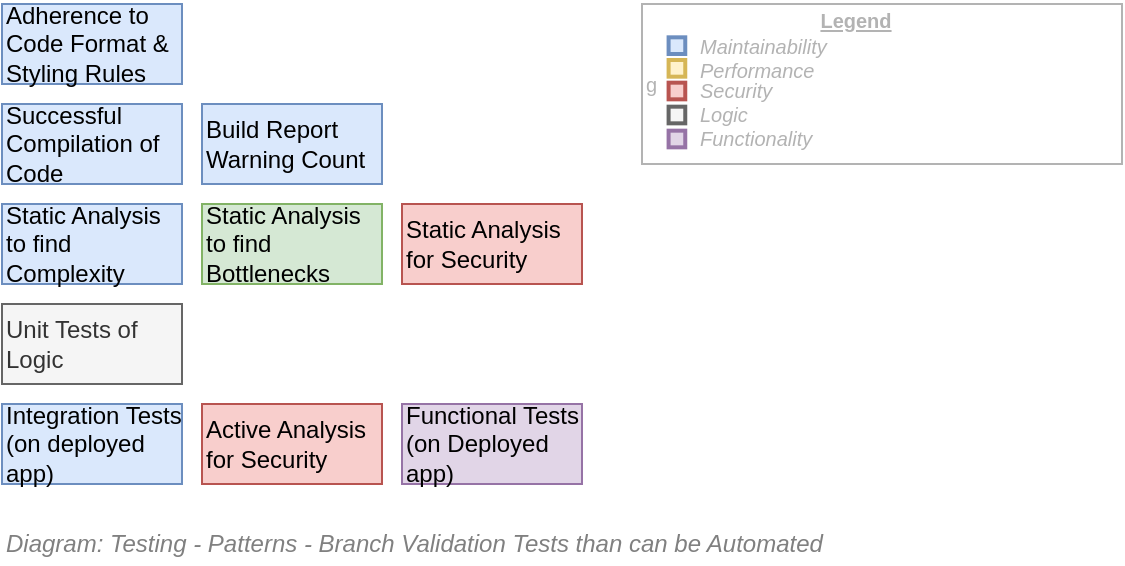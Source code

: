 <mxfile compressed="false" version="17.5.0" type="google">
  <diagram id="vJaIe024QUcnOqqceUci" name="Page-8">
    <mxGraphModel grid="1" page="1" gridSize="10" guides="1" tooltips="1" connect="1" arrows="1" fold="1" pageScale="1" pageWidth="827" pageHeight="1169" math="0" shadow="0">
      <root>
        <mxCell id="V2W_sSQIjvDGnYA8sgOU-0" />
        <mxCell id="V2W_sSQIjvDGnYA8sgOU-1" parent="V2W_sSQIjvDGnYA8sgOU-0" />
        <mxCell id="V2W_sSQIjvDGnYA8sgOU-2" value="Successful Compilation of Code" style="rounded=0;whiteSpace=wrap;html=1;fontSize=12;align=left;fillColor=#dae8fc;strokeColor=#6c8ebf;" vertex="1" parent="V2W_sSQIjvDGnYA8sgOU-1">
          <mxGeometry x="120" y="290" width="90" height="40" as="geometry" />
        </mxCell>
        <mxCell id="V2W_sSQIjvDGnYA8sgOU-3" value="Unit Tests of Logic" style="rounded=0;whiteSpace=wrap;html=1;fontSize=12;fontColor=#333333;align=left;fillColor=#f5f5f5;strokeColor=#666666;" vertex="1" parent="V2W_sSQIjvDGnYA8sgOU-1">
          <mxGeometry x="120" y="390" width="90" height="40" as="geometry" />
        </mxCell>
        <mxCell id="V2W_sSQIjvDGnYA8sgOU-4" value="Functional Tests (on Deployed app)" style="rounded=0;whiteSpace=wrap;html=1;fontSize=12;align=left;fillColor=#e1d5e7;strokeColor=#9673a6;" vertex="1" parent="V2W_sSQIjvDGnYA8sgOU-1">
          <mxGeometry x="320" y="440" width="90" height="40" as="geometry" />
        </mxCell>
        <mxCell id="V2W_sSQIjvDGnYA8sgOU-5" value="Static Analysis to find Bottlenecks" style="rounded=0;whiteSpace=wrap;html=1;fontSize=12;align=left;fillColor=#d5e8d4;strokeColor=#82b366;" vertex="1" parent="V2W_sSQIjvDGnYA8sgOU-1">
          <mxGeometry x="220" y="340" width="90" height="40" as="geometry" />
        </mxCell>
        <mxCell id="V2W_sSQIjvDGnYA8sgOU-6" value="Static Analysis to find Complexity" style="rounded=0;whiteSpace=wrap;html=1;fontSize=12;align=left;fillColor=#dae8fc;strokeColor=#6c8ebf;" vertex="1" parent="V2W_sSQIjvDGnYA8sgOU-1">
          <mxGeometry x="120" y="340" width="90" height="40" as="geometry" />
        </mxCell>
        <mxCell id="V2W_sSQIjvDGnYA8sgOU-7" value="Adherence to Code Format &amp;amp; Styling Rules" style="rounded=0;whiteSpace=wrap;html=1;fontSize=12;align=left;fillColor=#dae8fc;strokeColor=#6c8ebf;" vertex="1" parent="V2W_sSQIjvDGnYA8sgOU-1">
          <mxGeometry x="120" y="240" width="90" height="40" as="geometry" />
        </mxCell>
        <mxCell id="V2W_sSQIjvDGnYA8sgOU-8" value="Integration Tests (on deployed app)" style="rounded=0;whiteSpace=wrap;html=1;fontSize=12;align=left;fillColor=#dae8fc;strokeColor=#6c8ebf;" vertex="1" parent="V2W_sSQIjvDGnYA8sgOU-1">
          <mxGeometry x="120" y="440" width="90" height="40" as="geometry" />
        </mxCell>
        <mxCell id="V2W_sSQIjvDGnYA8sgOU-9" value="Build Report Warning Count" style="rounded=0;whiteSpace=wrap;html=1;fontSize=12;align=left;fillColor=#dae8fc;strokeColor=#6c8ebf;" vertex="1" parent="V2W_sSQIjvDGnYA8sgOU-1">
          <mxGeometry x="220" y="290" width="90" height="40" as="geometry" />
        </mxCell>
        <mxCell id="V2W_sSQIjvDGnYA8sgOU-10" value="Static Analysis for Security" style="rounded=0;whiteSpace=wrap;html=1;fontSize=12;align=left;fillColor=#f8cecc;strokeColor=#b85450;" vertex="1" parent="V2W_sSQIjvDGnYA8sgOU-1">
          <mxGeometry x="320" y="340" width="90" height="40" as="geometry" />
        </mxCell>
        <mxCell id="V2W_sSQIjvDGnYA8sgOU-11" value="Active Analysis for Security" style="rounded=0;whiteSpace=wrap;html=1;fontSize=12;align=left;fillColor=#f8cecc;strokeColor=#b85450;" vertex="1" parent="V2W_sSQIjvDGnYA8sgOU-1">
          <mxGeometry x="220" y="440" width="90" height="40" as="geometry" />
        </mxCell>
        <mxCell id="V2W_sSQIjvDGnYA8sgOU-12" value="g" style="rounded=0;whiteSpace=wrap;html=1;fontSize=10;align=left;container=0;collapsible=0;fontColor=#B3B3B3;strokeColor=#B3B3B3;" vertex="1" parent="V2W_sSQIjvDGnYA8sgOU-1">
          <mxGeometry x="440" y="240" width="240" height="80" as="geometry" />
        </mxCell>
        <mxCell id="V2W_sSQIjvDGnYA8sgOU-13" value="" style="whiteSpace=wrap;html=1;aspect=fixed;fillColor=#dae8fc;strokeColor=#6c8ebf;fontSize=10;align=left;fontStyle=2;strokeWidth=2;" vertex="1" parent="V2W_sSQIjvDGnYA8sgOU-1">
          <mxGeometry x="453.294" y="256.667" width="8.333" height="8.333" as="geometry" />
        </mxCell>
        <mxCell id="V2W_sSQIjvDGnYA8sgOU-14" value="" style="whiteSpace=wrap;html=1;aspect=fixed;fillColor=#fff2cc;strokeColor=#d6b656;fontSize=10;align=left;fontStyle=2;strokeWidth=2;" vertex="1" parent="V2W_sSQIjvDGnYA8sgOU-1">
          <mxGeometry x="453.294" y="268" width="8.333" height="8.333" as="geometry" />
        </mxCell>
        <mxCell id="V2W_sSQIjvDGnYA8sgOU-15" value="" style="whiteSpace=wrap;html=1;aspect=fixed;fillColor=#f8cecc;strokeColor=#b85450;fontSize=10;align=left;fontStyle=2;strokeWidth=2;" vertex="1" parent="V2W_sSQIjvDGnYA8sgOU-1">
          <mxGeometry x="453.294" y="279.333" width="8.333" height="8.333" as="geometry" />
        </mxCell>
        <mxCell id="V2W_sSQIjvDGnYA8sgOU-16" value="Maintainability" style="text;html=1;strokeColor=none;fillColor=none;align=left;verticalAlign=middle;whiteSpace=wrap;rounded=0;fontSize=10;fontStyle=2;fontColor=#B3B3B3;" vertex="1" parent="V2W_sSQIjvDGnYA8sgOU-1">
          <mxGeometry x="466.595" y="256.667" width="213.405" height="8.333" as="geometry" />
        </mxCell>
        <mxCell id="V2W_sSQIjvDGnYA8sgOU-17" value="Performance" style="text;html=1;strokeColor=none;fillColor=none;align=left;verticalAlign=middle;whiteSpace=wrap;rounded=0;fontSize=10;fontStyle=2;fontColor=#B3B3B3;" vertex="1" parent="V2W_sSQIjvDGnYA8sgOU-1">
          <mxGeometry x="466.59" y="270" width="213.41" height="6.33" as="geometry" />
        </mxCell>
        <mxCell id="V2W_sSQIjvDGnYA8sgOU-18" value="Security" style="text;html=1;strokeColor=none;fillColor=none;align=left;verticalAlign=middle;whiteSpace=wrap;rounded=0;fontSize=10;fontStyle=2;fontColor=#B3B3B3;" vertex="1" parent="V2W_sSQIjvDGnYA8sgOU-1">
          <mxGeometry x="466.595" y="279.333" width="213.405" height="8.333" as="geometry" />
        </mxCell>
        <mxCell id="V2W_sSQIjvDGnYA8sgOU-19" value="Legend" style="text;html=1;strokeColor=none;fillColor=none;align=center;verticalAlign=middle;whiteSpace=wrap;rounded=0;fontSize=10;fontStyle=5;fontColor=#B3B3B3;" vertex="1" parent="V2W_sSQIjvDGnYA8sgOU-1">
          <mxGeometry x="466.589" y="240" width="159.534" height="16.667" as="geometry" />
        </mxCell>
        <mxCell id="V2W_sSQIjvDGnYA8sgOU-20" value="" style="whiteSpace=wrap;html=1;aspect=fixed;fillColor=#f5f5f5;strokeColor=#666666;fontSize=10;align=left;fontStyle=2;strokeWidth=2;fontColor=#333333;" vertex="1" parent="V2W_sSQIjvDGnYA8sgOU-1">
          <mxGeometry x="453.294" y="291.333" width="8.333" height="8.333" as="geometry" />
        </mxCell>
        <mxCell id="V2W_sSQIjvDGnYA8sgOU-21" value="Logic" style="text;html=1;strokeColor=none;fillColor=none;align=left;verticalAlign=middle;whiteSpace=wrap;rounded=0;fontSize=10;fontStyle=2;fontColor=#B3B3B3;" vertex="1" parent="V2W_sSQIjvDGnYA8sgOU-1">
          <mxGeometry x="466.595" y="291.333" width="213.405" height="8.333" as="geometry" />
        </mxCell>
        <mxCell id="V2W_sSQIjvDGnYA8sgOU-22" value="" style="whiteSpace=wrap;html=1;aspect=fixed;fillColor=#e1d5e7;strokeColor=#9673a6;fontSize=10;align=left;fontStyle=2;strokeWidth=2;" vertex="1" parent="V2W_sSQIjvDGnYA8sgOU-1">
          <mxGeometry x="453.294" y="303.333" width="8.333" height="8.333" as="geometry" />
        </mxCell>
        <mxCell id="V2W_sSQIjvDGnYA8sgOU-23" value="Functionality" style="text;html=1;strokeColor=none;fillColor=none;align=left;verticalAlign=middle;whiteSpace=wrap;rounded=0;fontSize=10;fontStyle=2;fontColor=#B3B3B3;" vertex="1" parent="V2W_sSQIjvDGnYA8sgOU-1">
          <mxGeometry x="466.595" y="303.333" width="213.405" height="8.333" as="geometry" />
        </mxCell>
        <mxCell id="V2W_sSQIjvDGnYA8sgOU-24" value="&lt;font style=&quot;font-size: 12px&quot;&gt;Diagram: Testing - Patterns - Branch Validation Tests than can be Automated&lt;/font&gt;" style="text;strokeColor=none;fillColor=none;html=1;fontSize=12;fontStyle=2;verticalAlign=middle;align=left;shadow=0;glass=0;comic=0;opacity=30;fontColor=#808080;" vertex="1" parent="V2W_sSQIjvDGnYA8sgOU-1">
          <mxGeometry x="120" y="500" width="520" height="20" as="geometry" />
        </mxCell>
      </root>
    </mxGraphModel>
  </diagram>
</mxfile>
